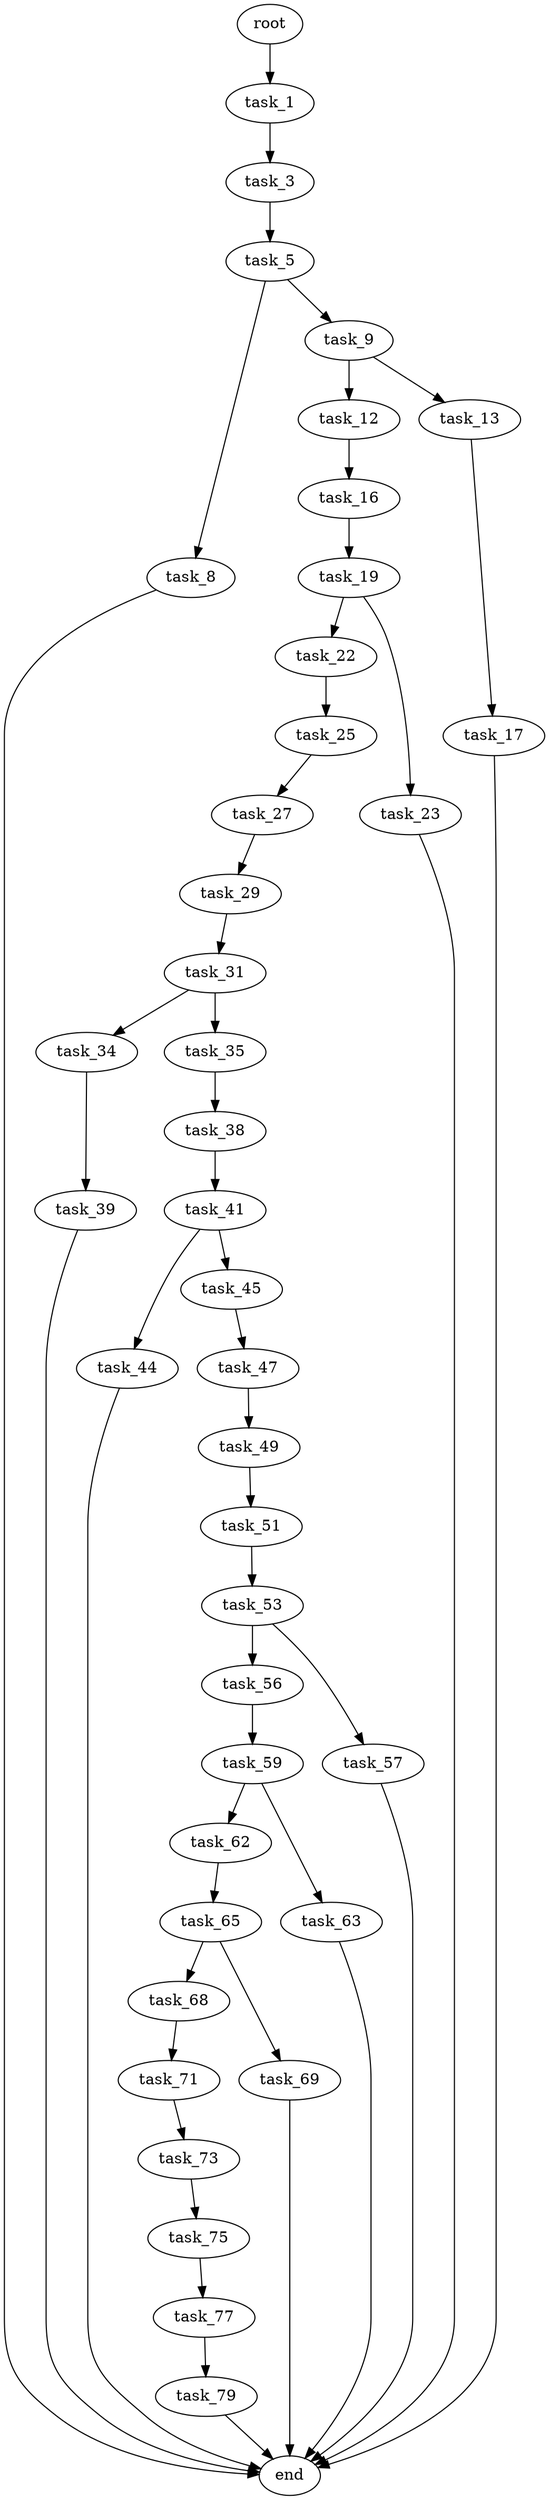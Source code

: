 digraph G {
  root [size="0.000000"];
  task_1 [size="368293445632.000000"];
  task_3 [size="134217728000.000000"];
  task_5 [size="19200539264.000000"];
  task_8 [size="68719476736.000000"];
  task_9 [size="497657532776.000000"];
  end [size="0.000000"];
  task_12 [size="134217728000.000000"];
  task_13 [size="9510285752.000000"];
  task_16 [size="5280159484.000000"];
  task_17 [size="13270112747.000000"];
  task_19 [size="48775248336.000000"];
  task_22 [size="1073741824000.000000"];
  task_23 [size="28991029248.000000"];
  task_25 [size="66034535034.000000"];
  task_27 [size="8589934592.000000"];
  task_29 [size="68719476736.000000"];
  task_31 [size="303412954633.000000"];
  task_34 [size="10701280384.000000"];
  task_35 [size="124412355644.000000"];
  task_39 [size="782757789696.000000"];
  task_38 [size="1425352580.000000"];
  task_41 [size="1760497600.000000"];
  task_44 [size="18175398084.000000"];
  task_45 [size="283789322280.000000"];
  task_47 [size="8589934592.000000"];
  task_49 [size="549755813888.000000"];
  task_51 [size="342665349575.000000"];
  task_53 [size="68719476736.000000"];
  task_56 [size="39034339093.000000"];
  task_57 [size="34896565473.000000"];
  task_59 [size="1073741824000.000000"];
  task_62 [size="1590865745.000000"];
  task_63 [size="20917971688.000000"];
  task_65 [size="134217728000.000000"];
  task_68 [size="102854479668.000000"];
  task_69 [size="1366108176.000000"];
  task_71 [size="10847910420.000000"];
  task_73 [size="1073741824000.000000"];
  task_75 [size="23887212788.000000"];
  task_77 [size="68719476736.000000"];
  task_79 [size="549755813888.000000"];

  root -> task_1 [size="1.000000"];
  task_1 -> task_3 [size="411041792.000000"];
  task_3 -> task_5 [size="209715200.000000"];
  task_5 -> task_8 [size="536870912.000000"];
  task_5 -> task_9 [size="536870912.000000"];
  task_8 -> end [size="1.000000"];
  task_9 -> task_12 [size="411041792.000000"];
  task_9 -> task_13 [size="411041792.000000"];
  task_12 -> task_16 [size="209715200.000000"];
  task_13 -> task_17 [size="33554432.000000"];
  task_16 -> task_19 [size="134217728.000000"];
  task_17 -> end [size="1.000000"];
  task_19 -> task_22 [size="134217728.000000"];
  task_19 -> task_23 [size="134217728.000000"];
  task_22 -> task_25 [size="838860800.000000"];
  task_23 -> end [size="1.000000"];
  task_25 -> task_27 [size="209715200.000000"];
  task_27 -> task_29 [size="33554432.000000"];
  task_29 -> task_31 [size="134217728.000000"];
  task_31 -> task_34 [size="209715200.000000"];
  task_31 -> task_35 [size="209715200.000000"];
  task_34 -> task_39 [size="536870912.000000"];
  task_35 -> task_38 [size="411041792.000000"];
  task_39 -> end [size="1.000000"];
  task_38 -> task_41 [size="134217728.000000"];
  task_41 -> task_44 [size="134217728.000000"];
  task_41 -> task_45 [size="134217728.000000"];
  task_44 -> end [size="1.000000"];
  task_45 -> task_47 [size="209715200.000000"];
  task_47 -> task_49 [size="33554432.000000"];
  task_49 -> task_51 [size="536870912.000000"];
  task_51 -> task_53 [size="679477248.000000"];
  task_53 -> task_56 [size="134217728.000000"];
  task_53 -> task_57 [size="134217728.000000"];
  task_56 -> task_59 [size="75497472.000000"];
  task_57 -> end [size="1.000000"];
  task_59 -> task_62 [size="838860800.000000"];
  task_59 -> task_63 [size="838860800.000000"];
  task_62 -> task_65 [size="75497472.000000"];
  task_63 -> end [size="1.000000"];
  task_65 -> task_68 [size="209715200.000000"];
  task_65 -> task_69 [size="209715200.000000"];
  task_68 -> task_71 [size="134217728.000000"];
  task_69 -> end [size="1.000000"];
  task_71 -> task_73 [size="536870912.000000"];
  task_73 -> task_75 [size="838860800.000000"];
  task_75 -> task_77 [size="411041792.000000"];
  task_77 -> task_79 [size="134217728.000000"];
  task_79 -> end [size="1.000000"];
}
